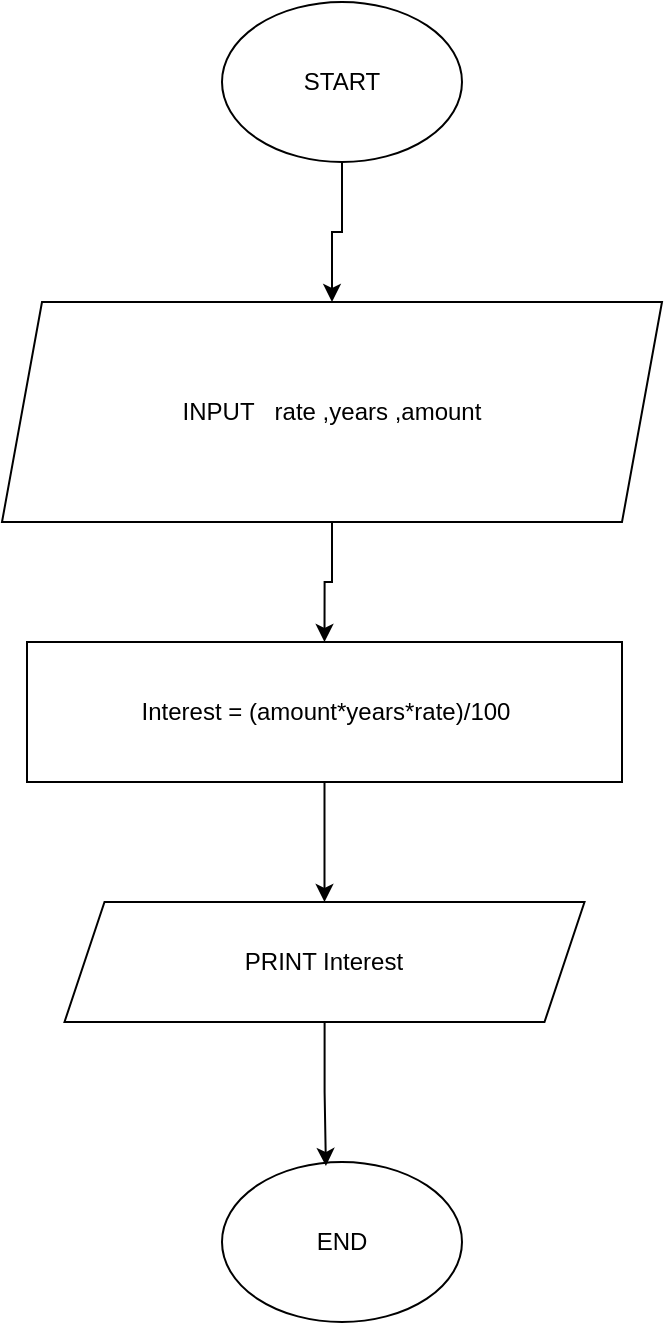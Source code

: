 <mxfile version="24.7.1" type="device">
  <diagram name="Page-1" id="Vi2dfqfJPt87bstrH0g1">
    <mxGraphModel dx="1386" dy="905" grid="1" gridSize="10" guides="1" tooltips="1" connect="1" arrows="1" fold="1" page="1" pageScale="1" pageWidth="827" pageHeight="1169" math="0" shadow="0">
      <root>
        <mxCell id="0" />
        <mxCell id="1" parent="0" />
        <mxCell id="D4D40iqM2hMVkVnNx5RX-7" style="edgeStyle=orthogonalEdgeStyle;rounded=0;orthogonalLoop=1;jettySize=auto;html=1;entryX=0.5;entryY=0;entryDx=0;entryDy=0;" edge="1" parent="1" source="D4D40iqM2hMVkVnNx5RX-1" target="D4D40iqM2hMVkVnNx5RX-2">
          <mxGeometry relative="1" as="geometry" />
        </mxCell>
        <mxCell id="D4D40iqM2hMVkVnNx5RX-1" value="START" style="ellipse;whiteSpace=wrap;html=1;" vertex="1" parent="1">
          <mxGeometry x="340" y="80" width="120" height="80" as="geometry" />
        </mxCell>
        <mxCell id="D4D40iqM2hMVkVnNx5RX-8" style="edgeStyle=orthogonalEdgeStyle;rounded=0;orthogonalLoop=1;jettySize=auto;html=1;entryX=0.5;entryY=0;entryDx=0;entryDy=0;" edge="1" parent="1" source="D4D40iqM2hMVkVnNx5RX-2" target="D4D40iqM2hMVkVnNx5RX-3">
          <mxGeometry relative="1" as="geometry" />
        </mxCell>
        <mxCell id="D4D40iqM2hMVkVnNx5RX-2" value="INPUT&amp;nbsp; &amp;nbsp;rate ,years ,amount" style="shape=parallelogram;perimeter=parallelogramPerimeter;whiteSpace=wrap;html=1;fixedSize=1;" vertex="1" parent="1">
          <mxGeometry x="230" y="230" width="330" height="110" as="geometry" />
        </mxCell>
        <mxCell id="D4D40iqM2hMVkVnNx5RX-9" style="edgeStyle=orthogonalEdgeStyle;rounded=0;orthogonalLoop=1;jettySize=auto;html=1;entryX=0.5;entryY=0;entryDx=0;entryDy=0;" edge="1" parent="1" source="D4D40iqM2hMVkVnNx5RX-3" target="D4D40iqM2hMVkVnNx5RX-4">
          <mxGeometry relative="1" as="geometry" />
        </mxCell>
        <mxCell id="D4D40iqM2hMVkVnNx5RX-3" value="&lt;br&gt;Interest = (amount*years*rate)/100&lt;div&gt;&lt;br&gt;&lt;/div&gt;" style="rounded=0;whiteSpace=wrap;html=1;" vertex="1" parent="1">
          <mxGeometry x="242.5" y="400" width="297.5" height="70" as="geometry" />
        </mxCell>
        <mxCell id="D4D40iqM2hMVkVnNx5RX-4" value="PRINT Interest" style="shape=parallelogram;perimeter=parallelogramPerimeter;whiteSpace=wrap;html=1;fixedSize=1;" vertex="1" parent="1">
          <mxGeometry x="261.25" y="530" width="260" height="60" as="geometry" />
        </mxCell>
        <mxCell id="D4D40iqM2hMVkVnNx5RX-6" value="END" style="ellipse;whiteSpace=wrap;html=1;" vertex="1" parent="1">
          <mxGeometry x="340" y="660" width="120" height="80" as="geometry" />
        </mxCell>
        <mxCell id="D4D40iqM2hMVkVnNx5RX-10" style="edgeStyle=orthogonalEdgeStyle;rounded=0;orthogonalLoop=1;jettySize=auto;html=1;entryX=0.433;entryY=0.025;entryDx=0;entryDy=0;entryPerimeter=0;" edge="1" parent="1" source="D4D40iqM2hMVkVnNx5RX-4" target="D4D40iqM2hMVkVnNx5RX-6">
          <mxGeometry relative="1" as="geometry" />
        </mxCell>
      </root>
    </mxGraphModel>
  </diagram>
</mxfile>
